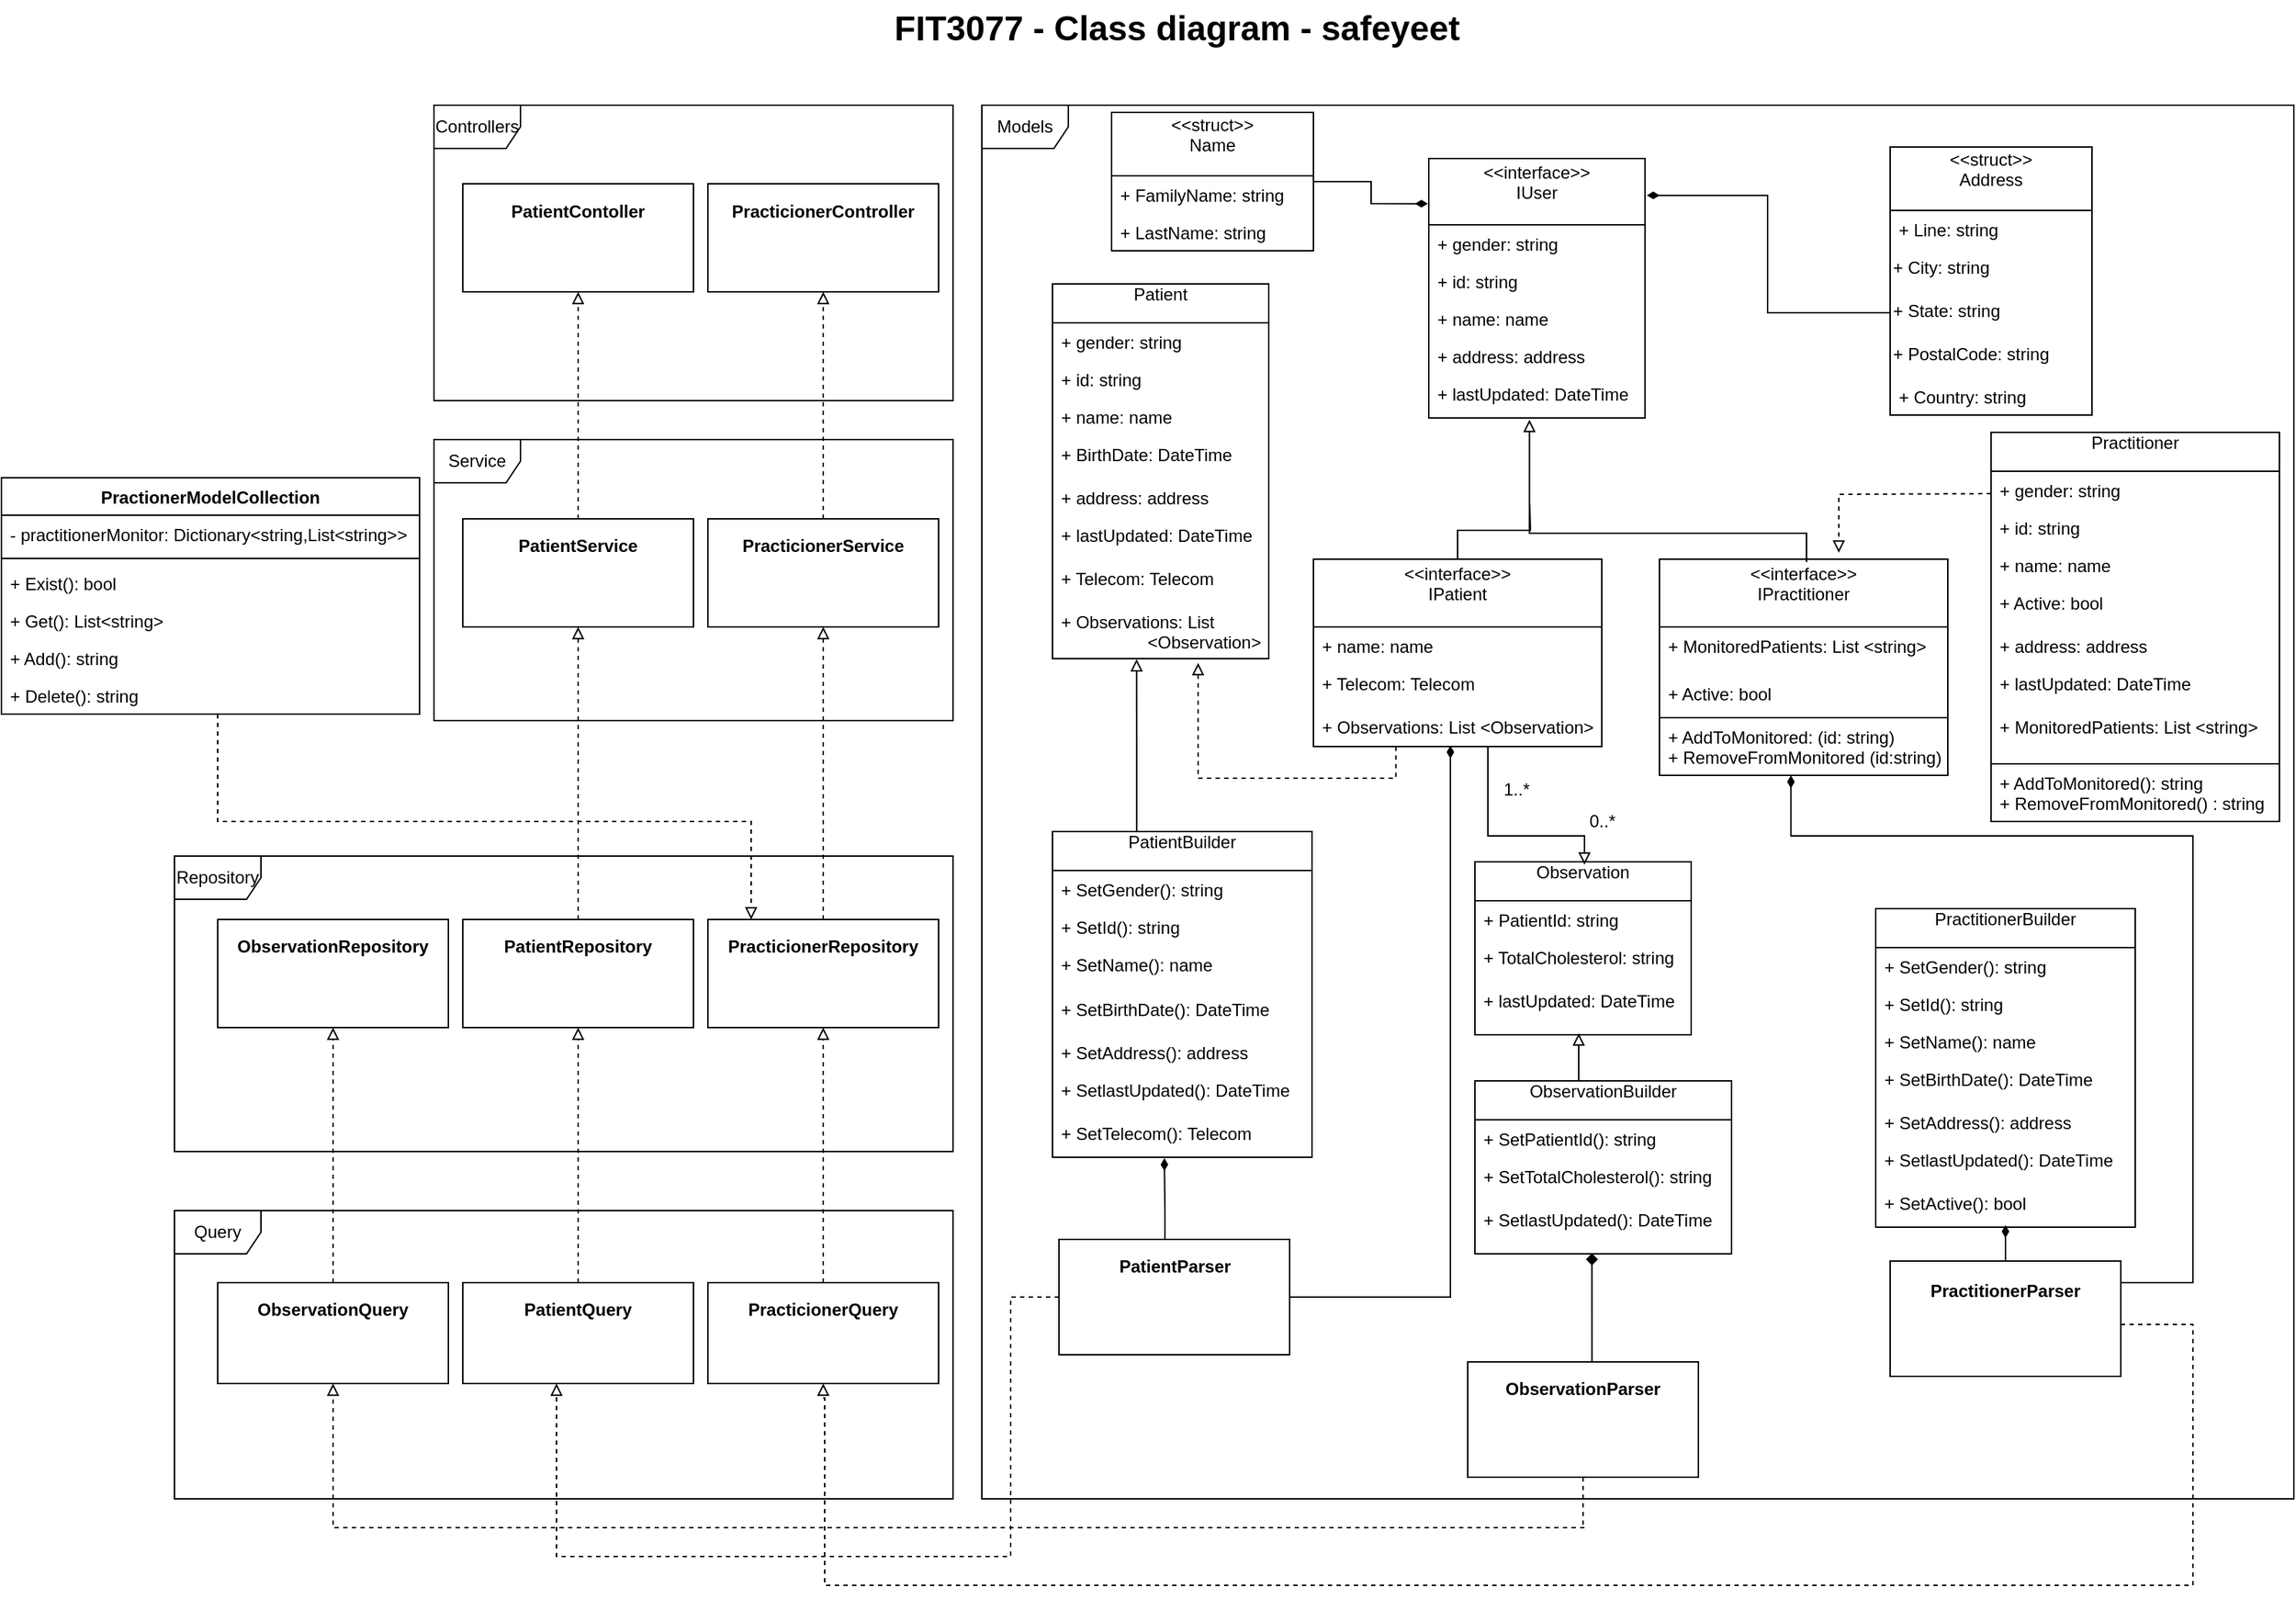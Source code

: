 <mxfile version="10.6.6" type="device"><diagram name="UML" id="929967ad-93f9-6ef4-fab6-5d389245f69c"><mxGraphModel dx="1010" dy="501" grid="1" gridSize="10" guides="1" tooltips="1" connect="1" arrows="1" fold="1" page="1" pageScale="1.5" pageWidth="1169" pageHeight="826" background="none" math="0" shadow="0"><root><mxCell id="0" style=";html=1;"/><mxCell id="1" style=";html=1;" parent="0"/><mxCell id="9ez2-_2kMBpyy6XWt2eW-21" value="Models" style="shape=umlFrame;whiteSpace=wrap;html=1;" parent="1" vertex="1"><mxGeometry x="740" y="113" width="910" height="967" as="geometry"/></mxCell><mxCell id="UGEk46bm0uVjZe8FpdXU-42" value="Query" style="shape=umlFrame;whiteSpace=wrap;html=1;" parent="1" vertex="1"><mxGeometry x="180" y="880" width="540" height="200" as="geometry"/></mxCell><mxCell id="UGEk46bm0uVjZe8FpdXU-54" value="Repository" style="shape=umlFrame;whiteSpace=wrap;html=1;" parent="1" vertex="1"><mxGeometry x="180" y="634" width="540" height="205" as="geometry"/></mxCell><mxCell id="UGEk46bm0uVjZe8FpdXU-49" value="Service" style="shape=umlFrame;whiteSpace=wrap;html=1;" parent="1" vertex="1"><mxGeometry x="360" y="345" width="360" height="195" as="geometry"/></mxCell><mxCell id="virJTqeUBMEOY1AJD8tP-7" value="Controllers" style="shape=umlFrame;whiteSpace=wrap;html=1;" parent="1" vertex="1"><mxGeometry x="360" y="113" width="360" height="205" as="geometry"/></mxCell><mxCell id="virJTqeUBMEOY1AJD8tP-10" style="edgeStyle=orthogonalEdgeStyle;rounded=0;orthogonalLoop=1;jettySize=auto;html=1;entryX=0.493;entryY=1.04;entryDx=0;entryDy=0;endArrow=block;endFill=0;entryPerimeter=0;strokeWidth=1;" parent="1" edge="1"><mxGeometry relative="1" as="geometry"><mxPoint x="1119.833" y="331.278" as="targetPoint"/><Array as="points"><mxPoint x="1312" y="410"/><mxPoint x="1120" y="410"/></Array><mxPoint x="1312" y="430" as="sourcePoint"/></mxGeometry></mxCell><mxCell id="1672d66443f91eb5-23" value="FIT3077 - Class diagram - safeyeet" style="text;strokeColor=none;fillColor=none;html=1;fontSize=24;fontStyle=1;verticalAlign=middle;align=center;" parent="1" vertex="1"><mxGeometry x="120" y="40" width="1510" height="40" as="geometry"/></mxCell><mxCell id="virJTqeUBMEOY1AJD8tP-5" value="&lt;p&gt;PatientContoller&lt;/p&gt;" style="shape=rect;html=1;overflow=fill;whiteSpace=wrap;align=center;fontStyle=1" parent="1" vertex="1"><mxGeometry x="380" y="167.5" width="160" height="75" as="geometry"/></mxCell><mxCell id="virJTqeUBMEOY1AJD8tP-6" value="&lt;p&gt;PracticionerController&lt;/p&gt;" style="shape=rect;html=1;overflow=fill;whiteSpace=wrap;align=center;fontStyle=1" parent="1" vertex="1"><mxGeometry x="550" y="167.5" width="160" height="75" as="geometry"/></mxCell><mxCell id="virJTqeUBMEOY1AJD8tP-17" style="edgeStyle=orthogonalEdgeStyle;rounded=0;orthogonalLoop=1;jettySize=auto;html=1;endArrow=block;endFill=0;dashed=1;entryX=0.622;entryY=-0.03;entryDx=0;entryDy=0;entryPerimeter=0;" parent="1" target="UGEk46bm0uVjZe8FpdXU-118" edge="1"><mxGeometry relative="1" as="geometry"><mxPoint x="1440" y="382.529" as="sourcePoint"/><mxPoint x="1318" y="400" as="targetPoint"/></mxGeometry></mxCell><mxCell id="virJTqeUBMEOY1AJD8tP-16" style="edgeStyle=orthogonalEdgeStyle;rounded=0;orthogonalLoop=1;jettySize=auto;html=1;endArrow=none;endFill=0;dashed=1;startArrow=block;startFill=0;entryX=0.286;entryY=1.02;entryDx=0;entryDy=0;entryPerimeter=0;" parent="1" target="UGEk46bm0uVjZe8FpdXU-95" edge="1"><mxGeometry relative="1" as="geometry"><mxPoint x="890" y="500" as="sourcePoint"/><mxPoint x="1027" y="570" as="targetPoint"/><Array as="points"><mxPoint x="890" y="500"/><mxPoint x="890" y="580"/><mxPoint x="1027" y="580"/></Array></mxGeometry></mxCell><mxCell id="virJTqeUBMEOY1AJD8tP-18" value="&lt;&lt;interface&gt;&gt;&#10;IUser&#10;" style="swimlane;fontStyle=0;childLayout=stackLayout;horizontal=1;startSize=46;fillColor=none;horizontalStack=0;resizeParent=1;resizeParentMax=0;resizeLast=0;collapsible=1;marginBottom=0;" parent="1" vertex="1"><mxGeometry x="1050" y="150" width="150" height="180" as="geometry"><mxRectangle x="460" y="440" width="140" height="26" as="alternateBounds"/></mxGeometry></mxCell><mxCell id="virJTqeUBMEOY1AJD8tP-19" value="+ gender: string&#10;" style="text;strokeColor=none;fillColor=none;align=left;verticalAlign=top;spacingLeft=4;spacingRight=4;overflow=hidden;rotatable=0;points=[[0,0.5],[1,0.5]];portConstraint=eastwest;" parent="virJTqeUBMEOY1AJD8tP-18" vertex="1"><mxGeometry y="46" width="150" height="26" as="geometry"/></mxCell><mxCell id="virJTqeUBMEOY1AJD8tP-20" value="+ id: string" style="text;strokeColor=none;fillColor=none;align=left;verticalAlign=top;spacingLeft=4;spacingRight=4;overflow=hidden;rotatable=0;points=[[0,0.5],[1,0.5]];portConstraint=eastwest;container=0;noLabel=0;" parent="virJTqeUBMEOY1AJD8tP-18" vertex="1"><mxGeometry y="72" width="150" height="26" as="geometry"/></mxCell><mxCell id="virJTqeUBMEOY1AJD8tP-33" value="+ name: name&#10;&#10;" style="text;strokeColor=none;fillColor=none;align=left;verticalAlign=top;spacingLeft=4;spacingRight=4;overflow=hidden;rotatable=0;points=[[0,0.5],[1,0.5]];portConstraint=eastwest;" parent="virJTqeUBMEOY1AJD8tP-18" vertex="1"><mxGeometry y="98" width="150" height="26" as="geometry"/></mxCell><mxCell id="virJTqeUBMEOY1AJD8tP-34" value="+ address: address&#10;" style="text;strokeColor=none;fillColor=none;align=left;verticalAlign=top;spacingLeft=4;spacingRight=4;overflow=hidden;rotatable=0;points=[[0,0.5],[1,0.5]];portConstraint=eastwest;" parent="virJTqeUBMEOY1AJD8tP-18" vertex="1"><mxGeometry y="124" width="150" height="26" as="geometry"/></mxCell><mxCell id="virJTqeUBMEOY1AJD8tP-21" value="+ lastUpdated: DateTime" style="text;strokeColor=none;fillColor=none;align=left;verticalAlign=top;spacingLeft=4;spacingRight=4;overflow=hidden;rotatable=0;points=[[0,0.5],[1,0.5]];portConstraint=eastwest;" parent="virJTqeUBMEOY1AJD8tP-18" vertex="1"><mxGeometry y="150" width="150" height="30" as="geometry"/></mxCell><mxCell id="UGEk46bm0uVjZe8FpdXU-1" style="edgeStyle=orthogonalEdgeStyle;rounded=0;orthogonalLoop=1;jettySize=auto;html=1;entryX=-0.004;entryY=0.174;entryDx=0;entryDy=0;entryPerimeter=0;endArrow=diamondThin;endFill=1;" parent="1" source="virJTqeUBMEOY1AJD8tP-35" target="virJTqeUBMEOY1AJD8tP-18" edge="1"><mxGeometry relative="1" as="geometry"/></mxCell><mxCell id="virJTqeUBMEOY1AJD8tP-35" value="&lt;&lt;struct&gt;&gt;&#10;Name&#10;" style="swimlane;fontStyle=0;childLayout=stackLayout;horizontal=1;startSize=44;fillColor=none;horizontalStack=0;resizeParent=1;resizeParentMax=0;resizeLast=0;collapsible=1;marginBottom=0;" parent="1" vertex="1"><mxGeometry x="830" y="118" width="140" height="96" as="geometry"/></mxCell><mxCell id="virJTqeUBMEOY1AJD8tP-37" value="+ FamilyName: string" style="text;strokeColor=none;fillColor=none;align=left;verticalAlign=top;spacingLeft=4;spacingRight=4;overflow=hidden;rotatable=0;points=[[0,0.5],[1,0.5]];portConstraint=eastwest;" parent="virJTqeUBMEOY1AJD8tP-35" vertex="1"><mxGeometry y="44" width="140" height="26" as="geometry"/></mxCell><mxCell id="virJTqeUBMEOY1AJD8tP-38" value="+ LastName: string" style="text;strokeColor=none;fillColor=none;align=left;verticalAlign=top;spacingLeft=4;spacingRight=4;overflow=hidden;rotatable=0;points=[[0,0.5],[1,0.5]];portConstraint=eastwest;" parent="virJTqeUBMEOY1AJD8tP-35" vertex="1"><mxGeometry y="70" width="140" height="26" as="geometry"/></mxCell><mxCell id="virJTqeUBMEOY1AJD8tP-43" value="&lt;&lt;struct&gt;&gt;&#10;Address&#10;" style="swimlane;fontStyle=0;childLayout=stackLayout;horizontal=1;startSize=44;fillColor=none;horizontalStack=0;resizeParent=1;resizeParentMax=0;resizeLast=0;collapsible=1;marginBottom=0;" parent="1" vertex="1"><mxGeometry x="1370" y="142" width="140" height="186" as="geometry"><mxRectangle x="1320" y="147" width="140" height="44" as="alternateBounds"/></mxGeometry></mxCell><mxCell id="virJTqeUBMEOY1AJD8tP-44" value="+ Line: string" style="text;strokeColor=none;fillColor=none;align=left;verticalAlign=top;spacingLeft=4;spacingRight=4;overflow=hidden;rotatable=0;points=[[0,0.5],[1,0.5]];portConstraint=eastwest;" parent="virJTqeUBMEOY1AJD8tP-43" vertex="1"><mxGeometry y="44" width="140" height="26" as="geometry"/></mxCell><mxCell id="virJTqeUBMEOY1AJD8tP-47" value="+ City: string" style="text;html=1;" parent="virJTqeUBMEOY1AJD8tP-43" vertex="1"><mxGeometry y="70" width="140" height="30" as="geometry"/></mxCell><mxCell id="virJTqeUBMEOY1AJD8tP-48" value="+ State: string" style="text;html=1;" parent="virJTqeUBMEOY1AJD8tP-43" vertex="1"><mxGeometry y="100" width="140" height="30" as="geometry"/></mxCell><mxCell id="virJTqeUBMEOY1AJD8tP-46" value="+ PostalCode: string" style="text;html=1;" parent="virJTqeUBMEOY1AJD8tP-43" vertex="1"><mxGeometry y="130" width="140" height="30" as="geometry"/></mxCell><mxCell id="virJTqeUBMEOY1AJD8tP-45" value="+ Country: string" style="text;strokeColor=none;fillColor=none;align=left;verticalAlign=top;spacingLeft=4;spacingRight=4;overflow=hidden;rotatable=0;points=[[0,0.5],[1,0.5]];portConstraint=eastwest;" parent="virJTqeUBMEOY1AJD8tP-43" vertex="1"><mxGeometry y="160" width="140" height="26" as="geometry"/></mxCell><mxCell id="UGEk46bm0uVjZe8FpdXU-2" style="edgeStyle=orthogonalEdgeStyle;rounded=0;orthogonalLoop=1;jettySize=auto;html=1;entryX=1.008;entryY=0.142;entryDx=0;entryDy=0;entryPerimeter=0;endArrow=diamondThin;endFill=1;" parent="1" source="virJTqeUBMEOY1AJD8tP-48" target="virJTqeUBMEOY1AJD8tP-18" edge="1"><mxGeometry relative="1" as="geometry"/></mxCell><mxCell id="UGEk46bm0uVjZe8FpdXU-10" style="edgeStyle=orthogonalEdgeStyle;rounded=0;orthogonalLoop=1;jettySize=auto;html=1;endArrow=diamondThin;endFill=1;entryX=0.456;entryY=1;entryDx=0;entryDy=0;entryPerimeter=0;" parent="1" source="UGEk46bm0uVjZe8FpdXU-5" target="UGEk46bm0uVjZe8FpdXU-127" edge="1"><mxGeometry relative="1" as="geometry"><mxPoint x="1370" y="600" as="targetPoint"/><Array as="points"><mxPoint x="1580" y="930"/><mxPoint x="1580" y="620"/><mxPoint x="1301" y="620"/></Array></mxGeometry></mxCell><mxCell id="UGEk46bm0uVjZe8FpdXU-58" style="edgeStyle=orthogonalEdgeStyle;rounded=0;orthogonalLoop=1;jettySize=auto;html=1;endArrow=block;endFill=0;strokeWidth=1;entryX=0.5;entryY=1;entryDx=0;entryDy=0;dashed=1;" parent="1" source="UGEk46bm0uVjZe8FpdXU-5" target="UGEk46bm0uVjZe8FpdXU-18" edge="1"><mxGeometry relative="1" as="geometry"><mxPoint x="610" y="1160" as="targetPoint"/><Array as="points"><mxPoint x="1580" y="959"/><mxPoint x="1580" y="1140"/><mxPoint x="631" y="1140"/><mxPoint x="631" y="1010"/><mxPoint x="630" y="1010"/></Array></mxGeometry></mxCell><mxCell id="UGEk46bm0uVjZe8FpdXU-114" style="edgeStyle=orthogonalEdgeStyle;rounded=0;orthogonalLoop=1;jettySize=auto;html=1;startArrow=none;startFill=0;endArrow=diamondThin;endFill=1;strokeWidth=1;" parent="1" source="UGEk46bm0uVjZe8FpdXU-5" edge="1"><mxGeometry relative="1" as="geometry"><mxPoint x="1450" y="890" as="targetPoint"/></mxGeometry></mxCell><mxCell id="UGEk46bm0uVjZe8FpdXU-5" value="&lt;br&gt;PractitionerParser&lt;br&gt;" style="shape=rect;html=1;overflow=fill;whiteSpace=wrap;align=center;fontStyle=1" parent="1" vertex="1"><mxGeometry x="1370" y="915" width="160" height="80" as="geometry"/></mxCell><mxCell id="UGEk46bm0uVjZe8FpdXU-9" style="edgeStyle=orthogonalEdgeStyle;rounded=0;orthogonalLoop=1;jettySize=auto;html=1;endArrow=diamondThin;endFill=1;entryX=0.475;entryY=0.977;entryDx=0;entryDy=0;entryPerimeter=0;" parent="1" source="UGEk46bm0uVjZe8FpdXU-6" target="UGEk46bm0uVjZe8FpdXU-95" edge="1"><mxGeometry relative="1" as="geometry"><mxPoint x="1065" y="570" as="targetPoint"/><Array as="points"><mxPoint x="1065" y="940"/></Array></mxGeometry></mxCell><mxCell id="UGEk46bm0uVjZe8FpdXU-56" style="edgeStyle=orthogonalEdgeStyle;rounded=0;orthogonalLoop=1;jettySize=auto;html=1;endArrow=block;endFill=0;strokeWidth=1;dashed=1;" parent="1" source="UGEk46bm0uVjZe8FpdXU-6" target="UGEk46bm0uVjZe8FpdXU-17" edge="1"><mxGeometry relative="1" as="geometry"><mxPoint x="440" y="1060" as="targetPoint"/><Array as="points"><mxPoint x="760" y="940"/><mxPoint x="760" y="1120"/><mxPoint x="445" y="1120"/></Array></mxGeometry></mxCell><mxCell id="UGEk46bm0uVjZe8FpdXU-113" style="edgeStyle=orthogonalEdgeStyle;rounded=0;orthogonalLoop=1;jettySize=auto;html=1;startArrow=none;startFill=0;endArrow=diamondThin;endFill=1;strokeWidth=1;entryX=0.431;entryY=1.019;entryDx=0;entryDy=0;entryPerimeter=0;" parent="1" source="UGEk46bm0uVjZe8FpdXU-6" target="w_EQfPxmCfXjHeGhZ4gm-8" edge="1"><mxGeometry relative="1" as="geometry"><mxPoint x="1000" y="850" as="targetPoint"/><Array as="points"><mxPoint x="867" y="880"/><mxPoint x="867" y="880"/></Array></mxGeometry></mxCell><mxCell id="UGEk46bm0uVjZe8FpdXU-6" value="&lt;p&gt;&lt;span&gt;PatientParser&lt;/span&gt;&lt;/p&gt;" style="shape=rect;html=1;overflow=fill;whiteSpace=wrap;align=center;fontStyle=1" parent="1" vertex="1"><mxGeometry x="793.5" y="900" width="160" height="80" as="geometry"/></mxCell><mxCell id="UGEk46bm0uVjZe8FpdXU-12" value="&lt;p&gt;ObservationRepository&lt;/p&gt;" style="shape=rect;html=1;overflow=fill;whiteSpace=wrap;align=center;fontStyle=1" parent="1" vertex="1"><mxGeometry x="210" y="678" width="160" height="75" as="geometry"/></mxCell><mxCell id="UGEk46bm0uVjZe8FpdXU-52" style="edgeStyle=orthogonalEdgeStyle;rounded=0;orthogonalLoop=1;jettySize=auto;html=1;entryX=0.5;entryY=1;entryDx=0;entryDy=0;endArrow=block;endFill=0;dashed=1;" parent="1" source="UGEk46bm0uVjZe8FpdXU-13" target="UGEk46bm0uVjZe8FpdXU-40" edge="1"><mxGeometry relative="1" as="geometry"/></mxCell><mxCell id="UGEk46bm0uVjZe8FpdXU-13" value="&lt;p&gt;PatientRepository&lt;/p&gt;" style="shape=rect;html=1;overflow=fill;whiteSpace=wrap;align=center;fontStyle=1" parent="1" vertex="1"><mxGeometry x="380" y="678" width="160" height="75" as="geometry"/></mxCell><mxCell id="UGEk46bm0uVjZe8FpdXU-53" style="edgeStyle=orthogonalEdgeStyle;rounded=0;orthogonalLoop=1;jettySize=auto;html=1;entryX=0.5;entryY=1;entryDx=0;entryDy=0;endArrow=block;endFill=0;dashed=1;" parent="1" source="UGEk46bm0uVjZe8FpdXU-14" target="UGEk46bm0uVjZe8FpdXU-41" edge="1"><mxGeometry relative="1" as="geometry"/></mxCell><mxCell id="UGEk46bm0uVjZe8FpdXU-14" value="&lt;p&gt;PracticionerRepository&lt;/p&gt;" style="shape=rect;html=1;overflow=fill;whiteSpace=wrap;align=center;fontStyle=1" parent="1" vertex="1"><mxGeometry x="550" y="678" width="160" height="75" as="geometry"/></mxCell><mxCell id="UGEk46bm0uVjZe8FpdXU-45" style="edgeStyle=orthogonalEdgeStyle;rounded=0;orthogonalLoop=1;jettySize=auto;html=1;entryX=0.5;entryY=1;entryDx=0;entryDy=0;endArrow=block;endFill=0;dashed=1;" parent="1" source="UGEk46bm0uVjZe8FpdXU-16" target="UGEk46bm0uVjZe8FpdXU-12" edge="1"><mxGeometry relative="1" as="geometry"/></mxCell><mxCell id="UGEk46bm0uVjZe8FpdXU-16" value="&lt;p&gt;ObservationQuery&lt;/p&gt;" style="shape=rect;html=1;overflow=fill;whiteSpace=wrap;align=center;fontStyle=1" parent="1" vertex="1"><mxGeometry x="210" y="930" width="160" height="70" as="geometry"/></mxCell><mxCell id="UGEk46bm0uVjZe8FpdXU-44" style="edgeStyle=orthogonalEdgeStyle;rounded=0;orthogonalLoop=1;jettySize=auto;html=1;entryX=0.5;entryY=1;entryDx=0;entryDy=0;endArrow=block;endFill=0;dashed=1;" parent="1" source="UGEk46bm0uVjZe8FpdXU-17" target="UGEk46bm0uVjZe8FpdXU-13" edge="1"><mxGeometry relative="1" as="geometry"/></mxCell><mxCell id="UGEk46bm0uVjZe8FpdXU-17" value="&lt;p&gt;PatientQuery&lt;/p&gt;" style="shape=rect;html=1;overflow=fill;whiteSpace=wrap;align=center;fontStyle=1" parent="1" vertex="1"><mxGeometry x="380" y="930" width="160" height="70" as="geometry"/></mxCell><mxCell id="UGEk46bm0uVjZe8FpdXU-43" style="edgeStyle=orthogonalEdgeStyle;rounded=0;orthogonalLoop=1;jettySize=auto;html=1;entryX=0.5;entryY=1;entryDx=0;entryDy=0;endArrow=block;endFill=0;dashed=1;" parent="1" source="UGEk46bm0uVjZe8FpdXU-18" target="UGEk46bm0uVjZe8FpdXU-14" edge="1"><mxGeometry relative="1" as="geometry"/></mxCell><mxCell id="UGEk46bm0uVjZe8FpdXU-18" value="&lt;p&gt;PracticionerQuery&lt;/p&gt;" style="shape=rect;html=1;overflow=fill;whiteSpace=wrap;align=center;fontStyle=1" parent="1" vertex="1"><mxGeometry x="550" y="930" width="160" height="70" as="geometry"/></mxCell><mxCell id="UGEk46bm0uVjZe8FpdXU-108" style="edgeStyle=orthogonalEdgeStyle;rounded=0;orthogonalLoop=1;jettySize=auto;html=1;endArrow=none;endFill=0;strokeWidth=1;startArrow=block;startFill=0;" parent="1" target="UGEk46bm0uVjZe8FpdXU-87" edge="1"><mxGeometry relative="1" as="geometry"><mxPoint x="1158" y="640" as="sourcePoint"/><Array as="points"><mxPoint x="1158" y="620"/><mxPoint x="1091" y="620"/></Array></mxGeometry></mxCell><mxCell id="UGEk46bm0uVjZe8FpdXU-116" value="0..*" style="text;html=1;resizable=0;points=[];align=center;verticalAlign=middle;labelBackgroundColor=#ffffff;" parent="UGEk46bm0uVjZe8FpdXU-108" vertex="1" connectable="0"><mxGeometry x="-0.458" y="21" relative="1" as="geometry"><mxPoint x="32" y="-31" as="offset"/></mxGeometry></mxCell><mxCell id="UGEk46bm0uVjZe8FpdXU-109" style="edgeStyle=orthogonalEdgeStyle;rounded=0;orthogonalLoop=1;jettySize=auto;html=1;endArrow=block;endFill=0;strokeWidth=1;entryX=0.48;entryY=0.973;entryDx=0;entryDy=0;entryPerimeter=0;" parent="1" target="UGEk46bm0uVjZe8FpdXU-137" edge="1"><mxGeometry relative="1" as="geometry"><mxPoint x="1154" y="790" as="sourcePoint"/><mxPoint x="1156" y="800" as="targetPoint"/><Array as="points"><mxPoint x="1154" y="780"/></Array></mxGeometry></mxCell><mxCell id="UGEk46bm0uVjZe8FpdXU-111" style="edgeStyle=orthogonalEdgeStyle;rounded=0;orthogonalLoop=1;jettySize=auto;html=1;endArrow=diamond;endFill=1;strokeWidth=1;entryX=0.434;entryY=0.989;entryDx=0;entryDy=0;entryPerimeter=0;" parent="1" edge="1"><mxGeometry relative="1" as="geometry"><mxPoint x="1160.944" y="985.0" as="sourcePoint"/><mxPoint x="1163.167" y="909.611" as="targetPoint"/><Array as="points"><mxPoint x="1163" y="985"/></Array></mxGeometry></mxCell><mxCell id="UGEk46bm0uVjZe8FpdXU-21" value="&lt;p&gt;&lt;span&gt;ObservationParser&lt;/span&gt;&lt;/p&gt;" style="shape=rect;html=1;overflow=fill;whiteSpace=wrap;align=center;fontStyle=1;" parent="1" vertex="1"><mxGeometry x="1077" y="985" width="160" height="80" as="geometry"/></mxCell><mxCell id="UGEk46bm0uVjZe8FpdXU-47" style="edgeStyle=orthogonalEdgeStyle;rounded=0;orthogonalLoop=1;jettySize=auto;html=1;entryX=0.5;entryY=1;entryDx=0;entryDy=0;endArrow=block;endFill=0;dashed=1;" parent="1" source="UGEk46bm0uVjZe8FpdXU-40" target="virJTqeUBMEOY1AJD8tP-5" edge="1"><mxGeometry relative="1" as="geometry"/></mxCell><mxCell id="UGEk46bm0uVjZe8FpdXU-40" value="&lt;p&gt;PatientService&lt;/p&gt;" style="shape=rect;html=1;overflow=fill;whiteSpace=wrap;align=center;fontStyle=1" parent="1" vertex="1"><mxGeometry x="380" y="400" width="160" height="75" as="geometry"/></mxCell><mxCell id="UGEk46bm0uVjZe8FpdXU-48" style="edgeStyle=orthogonalEdgeStyle;rounded=0;orthogonalLoop=1;jettySize=auto;html=1;entryX=0.5;entryY=1;entryDx=0;entryDy=0;endArrow=block;endFill=0;dashed=1;" parent="1" source="UGEk46bm0uVjZe8FpdXU-41" target="virJTqeUBMEOY1AJD8tP-6" edge="1"><mxGeometry relative="1" as="geometry"/></mxCell><mxCell id="UGEk46bm0uVjZe8FpdXU-41" value="&lt;p&gt;PracticionerService&lt;/p&gt;" style="shape=rect;html=1;overflow=fill;whiteSpace=wrap;align=center;fontStyle=1" parent="1" vertex="1"><mxGeometry x="550" y="400" width="160" height="75" as="geometry"/></mxCell><mxCell id="UGEk46bm0uVjZe8FpdXU-59" style="edgeStyle=orthogonalEdgeStyle;rounded=0;orthogonalLoop=1;jettySize=auto;html=1;endArrow=block;endFill=0;strokeWidth=1;exitX=0.5;exitY=1;exitDx=0;exitDy=0;entryX=0.5;entryY=1;entryDx=0;entryDy=0;dashed=1;" parent="1" source="UGEk46bm0uVjZe8FpdXU-21" target="UGEk46bm0uVjZe8FpdXU-16" edge="1"><mxGeometry relative="1" as="geometry"><mxPoint x="275.833" y="995.786" as="targetPoint"/><mxPoint x="1202.353" y="1010" as="sourcePoint"/><Array as="points"><mxPoint x="1158" y="1100"/><mxPoint x="291" y="1100"/></Array></mxGeometry></mxCell><mxCell id="UGEk46bm0uVjZe8FpdXU-69" value="Patient&#10;" style="swimlane;fontStyle=0;childLayout=stackLayout;horizontal=1;startSize=27;fillColor=none;horizontalStack=0;resizeParent=1;resizeParentMax=0;resizeLast=0;collapsible=1;marginBottom=0;" parent="1" vertex="1"><mxGeometry x="789" y="237" width="150" height="260" as="geometry"><mxRectangle x="789" y="237" width="140" height="26" as="alternateBounds"/></mxGeometry></mxCell><mxCell id="UGEk46bm0uVjZe8FpdXU-70" value="+ gender: string&#10;" style="text;strokeColor=none;fillColor=none;align=left;verticalAlign=top;spacingLeft=4;spacingRight=4;overflow=hidden;rotatable=0;points=[[0,0.5],[1,0.5]];portConstraint=eastwest;" parent="UGEk46bm0uVjZe8FpdXU-69" vertex="1"><mxGeometry y="27" width="150" height="26" as="geometry"/></mxCell><mxCell id="UGEk46bm0uVjZe8FpdXU-71" value="+ id: string" style="text;strokeColor=none;fillColor=none;align=left;verticalAlign=top;spacingLeft=4;spacingRight=4;overflow=hidden;rotatable=0;points=[[0,0.5],[1,0.5]];portConstraint=eastwest;container=0;noLabel=0;" parent="UGEk46bm0uVjZe8FpdXU-69" vertex="1"><mxGeometry y="53" width="150" height="26" as="geometry"/></mxCell><mxCell id="UGEk46bm0uVjZe8FpdXU-72" value="+ name: name&#10;&#10;" style="text;strokeColor=none;fillColor=none;align=left;verticalAlign=top;spacingLeft=4;spacingRight=4;overflow=hidden;rotatable=0;points=[[0,0.5],[1,0.5]];portConstraint=eastwest;" parent="UGEk46bm0uVjZe8FpdXU-69" vertex="1"><mxGeometry y="79" width="150" height="26" as="geometry"/></mxCell><mxCell id="UGEk46bm0uVjZe8FpdXU-76" value="+ BirthDate: DateTime" style="text;strokeColor=none;fillColor=none;align=left;verticalAlign=top;spacingLeft=4;spacingRight=4;overflow=hidden;rotatable=0;points=[[0,0.5],[1,0.5]];portConstraint=eastwest;" parent="UGEk46bm0uVjZe8FpdXU-69" vertex="1"><mxGeometry y="105" width="150" height="30" as="geometry"/></mxCell><mxCell id="UGEk46bm0uVjZe8FpdXU-73" value="+ address: address&#10;" style="text;strokeColor=none;fillColor=none;align=left;verticalAlign=top;spacingLeft=4;spacingRight=4;overflow=hidden;rotatable=0;points=[[0,0.5],[1,0.5]];portConstraint=eastwest;" parent="UGEk46bm0uVjZe8FpdXU-69" vertex="1"><mxGeometry y="135" width="150" height="26" as="geometry"/></mxCell><mxCell id="UGEk46bm0uVjZe8FpdXU-75" value="+ lastUpdated: DateTime" style="text;strokeColor=none;fillColor=none;align=left;verticalAlign=top;spacingLeft=4;spacingRight=4;overflow=hidden;rotatable=0;points=[[0,0.5],[1,0.5]];portConstraint=eastwest;" parent="UGEk46bm0uVjZe8FpdXU-69" vertex="1"><mxGeometry y="161" width="150" height="30" as="geometry"/></mxCell><mxCell id="UGEk46bm0uVjZe8FpdXU-77" value="+ Telecom: Telecom" style="text;strokeColor=none;fillColor=none;align=left;verticalAlign=top;spacingLeft=4;spacingRight=4;overflow=hidden;rotatable=0;points=[[0,0.5],[1,0.5]];portConstraint=eastwest;" parent="UGEk46bm0uVjZe8FpdXU-69" vertex="1"><mxGeometry y="191" width="150" height="30" as="geometry"/></mxCell><mxCell id="UGEk46bm0uVjZe8FpdXU-74" value="+ Observations: List &#10;                  &lt;Observation&gt;" style="text;strokeColor=none;fillColor=none;align=left;verticalAlign=top;spacingLeft=4;spacingRight=4;overflow=hidden;rotatable=0;points=[[0,0.5],[1,0.5]];portConstraint=eastwest;" parent="UGEk46bm0uVjZe8FpdXU-69" vertex="1"><mxGeometry y="221" width="150" height="39" as="geometry"/></mxCell><mxCell id="UGEk46bm0uVjZe8FpdXU-78" value="Practitioner&#10;" style="swimlane;fontStyle=0;childLayout=stackLayout;horizontal=1;startSize=27;fillColor=none;horizontalStack=0;resizeParent=1;resizeParentMax=0;resizeLast=0;collapsible=1;marginBottom=0;" parent="1" vertex="1"><mxGeometry x="1440" y="340" width="200" height="270" as="geometry"><mxRectangle x="1440" y="340" width="140" height="26" as="alternateBounds"/></mxGeometry></mxCell><mxCell id="UGEk46bm0uVjZe8FpdXU-79" value="+ gender: string&#10;" style="text;strokeColor=none;fillColor=none;align=left;verticalAlign=top;spacingLeft=4;spacingRight=4;overflow=hidden;rotatable=0;points=[[0,0.5],[1,0.5]];portConstraint=eastwest;" parent="UGEk46bm0uVjZe8FpdXU-78" vertex="1"><mxGeometry y="27" width="200" height="26" as="geometry"/></mxCell><mxCell id="UGEk46bm0uVjZe8FpdXU-80" value="+ id: string" style="text;strokeColor=none;fillColor=none;align=left;verticalAlign=top;spacingLeft=4;spacingRight=4;overflow=hidden;rotatable=0;points=[[0,0.5],[1,0.5]];portConstraint=eastwest;container=0;noLabel=0;" parent="UGEk46bm0uVjZe8FpdXU-78" vertex="1"><mxGeometry y="53" width="200" height="26" as="geometry"/></mxCell><mxCell id="UGEk46bm0uVjZe8FpdXU-81" value="+ name: name&#10;&#10;" style="text;strokeColor=none;fillColor=none;align=left;verticalAlign=top;spacingLeft=4;spacingRight=4;overflow=hidden;rotatable=0;points=[[0,0.5],[1,0.5]];portConstraint=eastwest;" parent="UGEk46bm0uVjZe8FpdXU-78" vertex="1"><mxGeometry y="79" width="200" height="26" as="geometry"/></mxCell><mxCell id="UGEk46bm0uVjZe8FpdXU-82" value="+ Active: bool" style="text;strokeColor=none;fillColor=none;align=left;verticalAlign=top;spacingLeft=4;spacingRight=4;overflow=hidden;rotatable=0;points=[[0,0.5],[1,0.5]];portConstraint=eastwest;" parent="UGEk46bm0uVjZe8FpdXU-78" vertex="1"><mxGeometry y="105" width="200" height="30" as="geometry"/></mxCell><mxCell id="UGEk46bm0uVjZe8FpdXU-83" value="+ address: address&#10;" style="text;strokeColor=none;fillColor=none;align=left;verticalAlign=top;spacingLeft=4;spacingRight=4;overflow=hidden;rotatable=0;points=[[0,0.5],[1,0.5]];portConstraint=eastwest;" parent="UGEk46bm0uVjZe8FpdXU-78" vertex="1"><mxGeometry y="135" width="200" height="26" as="geometry"/></mxCell><mxCell id="UGEk46bm0uVjZe8FpdXU-84" value="+ lastUpdated: DateTime" style="text;strokeColor=none;fillColor=none;align=left;verticalAlign=top;spacingLeft=4;spacingRight=4;overflow=hidden;rotatable=0;points=[[0,0.5],[1,0.5]];portConstraint=eastwest;" parent="UGEk46bm0uVjZe8FpdXU-78" vertex="1"><mxGeometry y="161" width="200" height="30" as="geometry"/></mxCell><mxCell id="UGEk46bm0uVjZe8FpdXU-86" value="+ MonitoredPatients: List &lt;string&gt;" style="text;strokeColor=none;fillColor=none;align=left;verticalAlign=top;spacingLeft=4;spacingRight=4;overflow=hidden;rotatable=0;points=[[0,0.5],[1,0.5]];portConstraint=eastwest;" parent="UGEk46bm0uVjZe8FpdXU-78" vertex="1"><mxGeometry y="191" width="200" height="39" as="geometry"/></mxCell><mxCell id="UGEk46bm0uVjZe8FpdXU-104" value="+ AddToMonitored(): string&#10;+ RemoveFromMonitored() : string&#10;" style="text;strokeColor=#000000;fillColor=none;align=left;verticalAlign=top;spacingLeft=4;spacingRight=4;overflow=hidden;rotatable=0;points=[[0,0.5],[1,0.5]];portConstraint=eastwest;" parent="UGEk46bm0uVjZe8FpdXU-78" vertex="1"><mxGeometry y="230" width="200" height="40" as="geometry"/></mxCell><mxCell id="UGEk46bm0uVjZe8FpdXU-98" style="edgeStyle=orthogonalEdgeStyle;rounded=0;orthogonalLoop=1;jettySize=auto;html=1;endArrow=none;endFill=0;strokeWidth=1;" parent="1" source="UGEk46bm0uVjZe8FpdXU-87" edge="1"><mxGeometry relative="1" as="geometry"><mxPoint x="1120" y="390" as="targetPoint"/></mxGeometry></mxCell><mxCell id="UGEk46bm0uVjZe8FpdXU-87" value="&lt;&lt;interface&gt;&gt;&#10;IPatient&#10;" style="swimlane;fontStyle=0;childLayout=stackLayout;horizontal=1;startSize=47;fillColor=none;horizontalStack=0;resizeParent=1;resizeParentMax=0;resizeLast=0;collapsible=1;marginBottom=0;" parent="1" vertex="1"><mxGeometry x="970" y="428" width="200" height="130" as="geometry"><mxRectangle x="460" y="440" width="140" height="26" as="alternateBounds"/></mxGeometry></mxCell><mxCell id="UGEk46bm0uVjZe8FpdXU-90" value="+ name: name&#10;&#10;" style="text;strokeColor=none;fillColor=none;align=left;verticalAlign=top;spacingLeft=4;spacingRight=4;overflow=hidden;rotatable=0;points=[[0,0.5],[1,0.5]];portConstraint=eastwest;" parent="UGEk46bm0uVjZe8FpdXU-87" vertex="1"><mxGeometry y="47" width="200" height="26" as="geometry"/></mxCell><mxCell id="UGEk46bm0uVjZe8FpdXU-94" value="+ Telecom: Telecom" style="text;strokeColor=none;fillColor=none;align=left;verticalAlign=top;spacingLeft=4;spacingRight=4;overflow=hidden;rotatable=0;points=[[0,0.5],[1,0.5]];portConstraint=eastwest;" parent="UGEk46bm0uVjZe8FpdXU-87" vertex="1"><mxGeometry y="73" width="200" height="30" as="geometry"/></mxCell><mxCell id="UGEk46bm0uVjZe8FpdXU-95" value="+ Observations: List &lt;Observation&gt;" style="text;strokeColor=none;fillColor=none;align=left;verticalAlign=top;spacingLeft=4;spacingRight=4;overflow=hidden;rotatable=0;points=[[0,0.5],[1,0.5]];portConstraint=eastwest;" parent="UGEk46bm0uVjZe8FpdXU-87" vertex="1"><mxGeometry y="103" width="200" height="27" as="geometry"/></mxCell><mxCell id="UGEk46bm0uVjZe8FpdXU-117" value="1..*" style="text;html=1;resizable=0;points=[];autosize=1;align=left;verticalAlign=top;spacingTop=-4;" parent="1" vertex="1"><mxGeometry x="1100" y="577.5" width="30" height="20" as="geometry"/></mxCell><mxCell id="UGEk46bm0uVjZe8FpdXU-118" value="&lt;&lt;interface&gt;&gt;&#10;IPractitioner&#10;" style="swimlane;fontStyle=0;childLayout=stackLayout;horizontal=1;startSize=47;fillColor=none;horizontalStack=0;resizeParent=1;resizeParentMax=0;resizeLast=0;collapsible=1;marginBottom=0;" parent="1" vertex="1"><mxGeometry x="1210" y="428" width="200" height="150" as="geometry"><mxRectangle x="460" y="440" width="140" height="26" as="alternateBounds"/></mxGeometry></mxCell><mxCell id="UGEk46bm0uVjZe8FpdXU-123" value="+ MonitoredPatients: List &lt;string&gt;" style="text;strokeColor=none;fillColor=none;align=left;verticalAlign=top;spacingLeft=4;spacingRight=4;overflow=hidden;rotatable=0;points=[[0,0.5],[1,0.5]];portConstraint=eastwest;" parent="UGEk46bm0uVjZe8FpdXU-118" vertex="1"><mxGeometry y="47" width="200" height="33" as="geometry"/></mxCell><mxCell id="UGEk46bm0uVjZe8FpdXU-122" value="+ Active: bool" style="text;strokeColor=none;fillColor=none;align=left;verticalAlign=top;spacingLeft=4;spacingRight=4;overflow=hidden;rotatable=0;points=[[0,0.5],[1,0.5]];portConstraint=eastwest;" parent="UGEk46bm0uVjZe8FpdXU-118" vertex="1"><mxGeometry y="80" width="200" height="30" as="geometry"/></mxCell><mxCell id="UGEk46bm0uVjZe8FpdXU-127" value="+ AddToMonitored: (id: string)&#10;+ RemoveFromMonitored (id:string)&#10;" style="text;strokeColor=#000000;fillColor=none;align=left;verticalAlign=top;spacingLeft=4;spacingRight=4;overflow=hidden;rotatable=0;points=[[0,0.5],[1,0.5]];portConstraint=eastwest;" parent="UGEk46bm0uVjZe8FpdXU-118" vertex="1"><mxGeometry y="110" width="200" height="40" as="geometry"/></mxCell><mxCell id="UGEk46bm0uVjZe8FpdXU-128" value="Observation&#10;" style="swimlane;fontStyle=0;childLayout=stackLayout;horizontal=1;startSize=27;fillColor=none;horizontalStack=0;resizeParent=1;resizeParentMax=0;resizeLast=0;collapsible=1;marginBottom=0;" parent="1" vertex="1"><mxGeometry x="1082" y="638" width="150" height="120" as="geometry"><mxRectangle x="789" y="237" width="140" height="26" as="alternateBounds"/></mxGeometry></mxCell><mxCell id="UGEk46bm0uVjZe8FpdXU-129" value="+ PatientId: string&#10;" style="text;strokeColor=none;fillColor=none;align=left;verticalAlign=top;spacingLeft=4;spacingRight=4;overflow=hidden;rotatable=0;points=[[0,0.5],[1,0.5]];portConstraint=eastwest;" parent="UGEk46bm0uVjZe8FpdXU-128" vertex="1"><mxGeometry y="27" width="150" height="26" as="geometry"/></mxCell><mxCell id="UGEk46bm0uVjZe8FpdXU-135" value="+ TotalCholesterol: string" style="text;strokeColor=none;fillColor=none;align=left;verticalAlign=top;spacingLeft=4;spacingRight=4;overflow=hidden;rotatable=0;points=[[0,0.5],[1,0.5]];portConstraint=eastwest;" parent="UGEk46bm0uVjZe8FpdXU-128" vertex="1"><mxGeometry y="53" width="150" height="30" as="geometry"/></mxCell><mxCell id="UGEk46bm0uVjZe8FpdXU-137" value="+ lastUpdated: DateTime" style="text;strokeColor=none;fillColor=none;align=left;verticalAlign=top;spacingLeft=4;spacingRight=4;overflow=hidden;rotatable=0;points=[[0,0.5],[1,0.5]];portConstraint=eastwest;" parent="UGEk46bm0uVjZe8FpdXU-128" vertex="1"><mxGeometry y="83" width="150" height="37" as="geometry"/></mxCell><mxCell id="gFu3v6z8ZRZ6oDOjUEMB-1" style="edgeStyle=orthogonalEdgeStyle;rounded=0;orthogonalLoop=1;jettySize=auto;html=1;entryX=0.389;entryY=1.009;entryDx=0;entryDy=0;entryPerimeter=0;startArrow=none;startFill=0;endArrow=block;endFill=0;strokeWidth=1;" parent="1" source="w_EQfPxmCfXjHeGhZ4gm-1" target="UGEk46bm0uVjZe8FpdXU-74" edge="1"><mxGeometry relative="1" as="geometry"><Array as="points"><mxPoint x="847" y="557"/></Array></mxGeometry></mxCell><mxCell id="w_EQfPxmCfXjHeGhZ4gm-1" value="PatientBuilder&#10;" style="swimlane;fontStyle=0;childLayout=stackLayout;horizontal=1;startSize=27;fillColor=none;horizontalStack=0;resizeParent=1;resizeParentMax=0;resizeLast=0;collapsible=1;marginBottom=0;" parent="1" vertex="1"><mxGeometry x="789" y="617" width="180" height="226" as="geometry"><mxRectangle x="789" y="237" width="140" height="26" as="alternateBounds"/></mxGeometry></mxCell><mxCell id="w_EQfPxmCfXjHeGhZ4gm-2" value="+ SetGender(): string&#10;" style="text;strokeColor=none;fillColor=none;align=left;verticalAlign=top;spacingLeft=4;spacingRight=4;overflow=hidden;rotatable=0;points=[[0,0.5],[1,0.5]];portConstraint=eastwest;" parent="w_EQfPxmCfXjHeGhZ4gm-1" vertex="1"><mxGeometry y="27" width="180" height="26" as="geometry"/></mxCell><mxCell id="w_EQfPxmCfXjHeGhZ4gm-3" value="+ SetId(): string" style="text;strokeColor=none;fillColor=none;align=left;verticalAlign=top;spacingLeft=4;spacingRight=4;overflow=hidden;rotatable=0;points=[[0,0.5],[1,0.5]];portConstraint=eastwest;container=0;noLabel=0;" parent="w_EQfPxmCfXjHeGhZ4gm-1" vertex="1"><mxGeometry y="53" width="180" height="26" as="geometry"/></mxCell><mxCell id="w_EQfPxmCfXjHeGhZ4gm-4" value="+ SetName(): name&#10;&#10;" style="text;strokeColor=none;fillColor=none;align=left;verticalAlign=top;spacingLeft=4;spacingRight=4;overflow=hidden;rotatable=0;points=[[0,0.5],[1,0.5]];portConstraint=eastwest;" parent="w_EQfPxmCfXjHeGhZ4gm-1" vertex="1"><mxGeometry y="79" width="180" height="31" as="geometry"/></mxCell><mxCell id="w_EQfPxmCfXjHeGhZ4gm-5" value="+ SetBirthDate(): DateTime" style="text;strokeColor=none;fillColor=none;align=left;verticalAlign=top;spacingLeft=4;spacingRight=4;overflow=hidden;rotatable=0;points=[[0,0.5],[1,0.5]];portConstraint=eastwest;" parent="w_EQfPxmCfXjHeGhZ4gm-1" vertex="1"><mxGeometry y="110" width="180" height="30" as="geometry"/></mxCell><mxCell id="w_EQfPxmCfXjHeGhZ4gm-6" value="+ SetAddress(): address&#10;" style="text;strokeColor=none;fillColor=none;align=left;verticalAlign=top;spacingLeft=4;spacingRight=4;overflow=hidden;rotatable=0;points=[[0,0.5],[1,0.5]];portConstraint=eastwest;" parent="w_EQfPxmCfXjHeGhZ4gm-1" vertex="1"><mxGeometry y="140" width="180" height="26" as="geometry"/></mxCell><mxCell id="w_EQfPxmCfXjHeGhZ4gm-7" value="+ SetlastUpdated(): DateTime" style="text;strokeColor=none;fillColor=none;align=left;verticalAlign=top;spacingLeft=4;spacingRight=4;overflow=hidden;rotatable=0;points=[[0,0.5],[1,0.5]];portConstraint=eastwest;" parent="w_EQfPxmCfXjHeGhZ4gm-1" vertex="1"><mxGeometry y="166" width="180" height="30" as="geometry"/></mxCell><mxCell id="w_EQfPxmCfXjHeGhZ4gm-8" value="+ SetTelecom(): Telecom" style="text;strokeColor=none;fillColor=none;align=left;verticalAlign=top;spacingLeft=4;spacingRight=4;overflow=hidden;rotatable=0;points=[[0,0.5],[1,0.5]];portConstraint=eastwest;" parent="w_EQfPxmCfXjHeGhZ4gm-1" vertex="1"><mxGeometry y="196" width="180" height="30" as="geometry"/></mxCell><mxCell id="9ez2-_2kMBpyy6XWt2eW-2" value="PractitionerBuilder&#10;" style="swimlane;fontStyle=0;childLayout=stackLayout;horizontal=1;startSize=27;fillColor=none;horizontalStack=0;resizeParent=1;resizeParentMax=0;resizeLast=0;collapsible=1;marginBottom=0;" parent="1" vertex="1"><mxGeometry x="1360" y="670.5" width="180" height="221" as="geometry"><mxRectangle x="789" y="237" width="140" height="26" as="alternateBounds"/></mxGeometry></mxCell><mxCell id="9ez2-_2kMBpyy6XWt2eW-3" value="+ SetGender(): string&#10;" style="text;strokeColor=none;fillColor=none;align=left;verticalAlign=top;spacingLeft=4;spacingRight=4;overflow=hidden;rotatable=0;points=[[0,0.5],[1,0.5]];portConstraint=eastwest;" parent="9ez2-_2kMBpyy6XWt2eW-2" vertex="1"><mxGeometry y="27" width="180" height="26" as="geometry"/></mxCell><mxCell id="9ez2-_2kMBpyy6XWt2eW-4" value="+ SetId(): string" style="text;strokeColor=none;fillColor=none;align=left;verticalAlign=top;spacingLeft=4;spacingRight=4;overflow=hidden;rotatable=0;points=[[0,0.5],[1,0.5]];portConstraint=eastwest;container=0;noLabel=0;" parent="9ez2-_2kMBpyy6XWt2eW-2" vertex="1"><mxGeometry y="53" width="180" height="26" as="geometry"/></mxCell><mxCell id="9ez2-_2kMBpyy6XWt2eW-5" value="+ SetName(): name&#10;&#10;" style="text;strokeColor=none;fillColor=none;align=left;verticalAlign=top;spacingLeft=4;spacingRight=4;overflow=hidden;rotatable=0;points=[[0,0.5],[1,0.5]];portConstraint=eastwest;" parent="9ez2-_2kMBpyy6XWt2eW-2" vertex="1"><mxGeometry y="79" width="180" height="26" as="geometry"/></mxCell><mxCell id="9ez2-_2kMBpyy6XWt2eW-6" value="+ SetBirthDate(): DateTime" style="text;strokeColor=none;fillColor=none;align=left;verticalAlign=top;spacingLeft=4;spacingRight=4;overflow=hidden;rotatable=0;points=[[0,0.5],[1,0.5]];portConstraint=eastwest;" parent="9ez2-_2kMBpyy6XWt2eW-2" vertex="1"><mxGeometry y="105" width="180" height="30" as="geometry"/></mxCell><mxCell id="9ez2-_2kMBpyy6XWt2eW-7" value="+ SetAddress(): address&#10;" style="text;strokeColor=none;fillColor=none;align=left;verticalAlign=top;spacingLeft=4;spacingRight=4;overflow=hidden;rotatable=0;points=[[0,0.5],[1,0.5]];portConstraint=eastwest;" parent="9ez2-_2kMBpyy6XWt2eW-2" vertex="1"><mxGeometry y="135" width="180" height="26" as="geometry"/></mxCell><mxCell id="9ez2-_2kMBpyy6XWt2eW-8" value="+ SetlastUpdated(): DateTime" style="text;strokeColor=none;fillColor=none;align=left;verticalAlign=top;spacingLeft=4;spacingRight=4;overflow=hidden;rotatable=0;points=[[0,0.5],[1,0.5]];portConstraint=eastwest;" parent="9ez2-_2kMBpyy6XWt2eW-2" vertex="1"><mxGeometry y="161" width="180" height="30" as="geometry"/></mxCell><mxCell id="9ez2-_2kMBpyy6XWt2eW-9" value="+ SetActive(): bool" style="text;strokeColor=none;fillColor=none;align=left;verticalAlign=top;spacingLeft=4;spacingRight=4;overflow=hidden;rotatable=0;points=[[0,0.5],[1,0.5]];portConstraint=eastwest;" parent="9ez2-_2kMBpyy6XWt2eW-2" vertex="1"><mxGeometry y="191" width="180" height="30" as="geometry"/></mxCell><mxCell id="9ez2-_2kMBpyy6XWt2eW-15" value="ObservationBuilder&#10;" style="swimlane;fontStyle=0;childLayout=stackLayout;horizontal=1;startSize=27;fillColor=none;horizontalStack=0;resizeParent=1;resizeParentMax=0;resizeLast=0;collapsible=1;marginBottom=0;" parent="1" vertex="1"><mxGeometry x="1082" y="790" width="178" height="120" as="geometry"><mxRectangle x="789" y="237" width="140" height="26" as="alternateBounds"/></mxGeometry></mxCell><mxCell id="9ez2-_2kMBpyy6XWt2eW-16" value="+ SetPatientId(): string&#10;" style="text;strokeColor=none;fillColor=none;align=left;verticalAlign=top;spacingLeft=4;spacingRight=4;overflow=hidden;rotatable=0;points=[[0,0.5],[1,0.5]];portConstraint=eastwest;" parent="9ez2-_2kMBpyy6XWt2eW-15" vertex="1"><mxGeometry y="27" width="178" height="26" as="geometry"/></mxCell><mxCell id="9ez2-_2kMBpyy6XWt2eW-17" value="+ SetTotalCholesterol(): string" style="text;strokeColor=none;fillColor=none;align=left;verticalAlign=top;spacingLeft=4;spacingRight=4;overflow=hidden;rotatable=0;points=[[0,0.5],[1,0.5]];portConstraint=eastwest;" parent="9ez2-_2kMBpyy6XWt2eW-15" vertex="1"><mxGeometry y="53" width="178" height="30" as="geometry"/></mxCell><mxCell id="9ez2-_2kMBpyy6XWt2eW-18" value="+ SetlastUpdated(): DateTime" style="text;strokeColor=none;fillColor=none;align=left;verticalAlign=top;spacingLeft=4;spacingRight=4;overflow=hidden;rotatable=0;points=[[0,0.5],[1,0.5]];portConstraint=eastwest;" parent="9ez2-_2kMBpyy6XWt2eW-15" vertex="1"><mxGeometry y="83" width="178" height="37" as="geometry"/></mxCell><mxCell id="9ez2-_2kMBpyy6XWt2eW-30" style="edgeStyle=orthogonalEdgeStyle;rounded=0;orthogonalLoop=1;jettySize=auto;html=1;endArrow=block;endFill=0;dashed=1;" parent="1" source="9ez2-_2kMBpyy6XWt2eW-22" target="UGEk46bm0uVjZe8FpdXU-14" edge="1"><mxGeometry relative="1" as="geometry"><Array as="points"><mxPoint x="210" y="610"/><mxPoint x="580" y="610"/></Array></mxGeometry></mxCell><mxCell id="9ez2-_2kMBpyy6XWt2eW-22" value="PractionerModelCollection" style="swimlane;fontStyle=1;align=center;verticalAlign=top;childLayout=stackLayout;horizontal=1;startSize=26;horizontalStack=0;resizeParent=1;resizeParentMax=0;resizeLast=0;collapsible=1;marginBottom=0;" parent="1" vertex="1"><mxGeometry x="60" y="371.5" width="290" height="164" as="geometry"/></mxCell><mxCell id="9ez2-_2kMBpyy6XWt2eW-23" value="- practitionerMonitor: Dictionary&lt;string,List&lt;string&gt;&gt;" style="text;strokeColor=none;fillColor=none;align=left;verticalAlign=top;spacingLeft=4;spacingRight=4;overflow=hidden;rotatable=0;points=[[0,0.5],[1,0.5]];portConstraint=eastwest;" parent="9ez2-_2kMBpyy6XWt2eW-22" vertex="1"><mxGeometry y="26" width="290" height="26" as="geometry"/></mxCell><mxCell id="9ez2-_2kMBpyy6XWt2eW-24" value="" style="line;strokeWidth=1;fillColor=none;align=left;verticalAlign=middle;spacingTop=-1;spacingLeft=3;spacingRight=3;rotatable=0;labelPosition=right;points=[];portConstraint=eastwest;" parent="9ez2-_2kMBpyy6XWt2eW-22" vertex="1"><mxGeometry y="52" width="290" height="8" as="geometry"/></mxCell><mxCell id="9ez2-_2kMBpyy6XWt2eW-25" value="+ Exist(): bool" style="text;strokeColor=none;fillColor=none;align=left;verticalAlign=top;spacingLeft=4;spacingRight=4;overflow=hidden;rotatable=0;points=[[0,0.5],[1,0.5]];portConstraint=eastwest;" parent="9ez2-_2kMBpyy6XWt2eW-22" vertex="1"><mxGeometry y="60" width="290" height="26" as="geometry"/></mxCell><mxCell id="9ez2-_2kMBpyy6XWt2eW-28" value="+ Get(): List&lt;string&gt;" style="text;strokeColor=none;fillColor=none;align=left;verticalAlign=top;spacingLeft=4;spacingRight=4;overflow=hidden;rotatable=0;points=[[0,0.5],[1,0.5]];portConstraint=eastwest;" parent="9ez2-_2kMBpyy6XWt2eW-22" vertex="1"><mxGeometry y="86" width="290" height="26" as="geometry"/></mxCell><mxCell id="9ez2-_2kMBpyy6XWt2eW-27" value="+ Add(): string" style="text;strokeColor=none;fillColor=none;align=left;verticalAlign=top;spacingLeft=4;spacingRight=4;overflow=hidden;rotatable=0;points=[[0,0.5],[1,0.5]];portConstraint=eastwest;" parent="9ez2-_2kMBpyy6XWt2eW-22" vertex="1"><mxGeometry y="112" width="290" height="26" as="geometry"/></mxCell><mxCell id="9ez2-_2kMBpyy6XWt2eW-29" value="+ Delete(): string" style="text;strokeColor=none;fillColor=none;align=left;verticalAlign=top;spacingLeft=4;spacingRight=4;overflow=hidden;rotatable=0;points=[[0,0.5],[1,0.5]];portConstraint=eastwest;" parent="9ez2-_2kMBpyy6XWt2eW-22" vertex="1"><mxGeometry y="138" width="290" height="26" as="geometry"/></mxCell></root></mxGraphModel></diagram><diagram id="q8-LAZPrvQx1x_r3Dg5F" name="Sequence"><mxGraphModel dx="1010" dy="501" grid="1" gridSize="10" guides="1" tooltips="1" connect="1" arrows="1" fold="1" page="1" pageScale="1" pageWidth="850" pageHeight="1100" math="0" shadow="0"><root><mxCell id="7w0O-O4s4x78pUAAx3OC-0"/><mxCell id="7w0O-O4s4x78pUAAx3OC-1" parent="7w0O-O4s4x78pUAAx3OC-0"/><mxCell id="00rPe1Zf6Jd4N3nQ5w-n-0" value="PractitionerRepository" style="shape=umlLifeline;perimeter=lifelinePerimeter;whiteSpace=wrap;html=1;container=1;collapsible=0;recursiveResize=0;outlineConnect=0;rounded=1;shadow=0;comic=0;labelBackgroundColor=none;strokeColor=#000000;strokeWidth=1;fillColor=#FFFFFF;fontFamily=Verdana;fontSize=12;fontColor=#000000;align=center;" parent="7w0O-O4s4x78pUAAx3OC-1" vertex="1"><mxGeometry x="540" y="195" width="140" height="580" as="geometry"/></mxCell><mxCell id="00rPe1Zf6Jd4N3nQ5w-n-1" value="" style="html=1;points=[];perimeter=orthogonalPerimeter;rounded=0;shadow=0;comic=0;labelBackgroundColor=none;strokeColor=#000000;strokeWidth=1;fillColor=#FFFFFF;fontFamily=Verdana;fontSize=12;fontColor=#000000;align=center;" parent="00rPe1Zf6Jd4N3nQ5w-n-0" vertex="1"><mxGeometry x="65" y="95" width="10" height="70" as="geometry"/></mxCell><mxCell id="00rPe1Zf6Jd4N3nQ5w-n-2" value="PractitionerQuery" style="shape=umlLifeline;perimeter=lifelinePerimeter;whiteSpace=wrap;html=1;container=1;collapsible=0;recursiveResize=0;outlineConnect=0;rounded=1;shadow=0;comic=0;labelBackgroundColor=none;strokeColor=#000000;strokeWidth=1;fillColor=#FFFFFF;fontFamily=Verdana;fontSize=12;fontColor=#000000;align=center;" parent="7w0O-O4s4x78pUAAx3OC-1" vertex="1"><mxGeometry x="700" y="195" width="120" height="580" as="geometry"/></mxCell><mxCell id="00rPe1Zf6Jd4N3nQ5w-n-3" value="" style="html=1;points=[];perimeter=orthogonalPerimeter;rounded=0;shadow=0;comic=0;labelBackgroundColor=none;strokeColor=#000000;strokeWidth=1;fillColor=#FFFFFF;fontFamily=Verdana;fontSize=12;fontColor=#000000;align=center;" parent="00rPe1Zf6Jd4N3nQ5w-n-2" vertex="1"><mxGeometry x="55" y="120" width="10" height="60" as="geometry"/></mxCell><mxCell id="00rPe1Zf6Jd4N3nQ5w-n-4" value="PractitionerMonitorCollection" style="shape=umlLifeline;perimeter=lifelinePerimeter;whiteSpace=wrap;html=1;container=1;collapsible=0;recursiveResize=0;outlineConnect=0;rounded=1;shadow=0;comic=0;labelBackgroundColor=none;strokeColor=#000000;strokeWidth=1;fillColor=#FFFFFF;fontFamily=Verdana;fontSize=12;fontColor=#000000;align=center;" parent="7w0O-O4s4x78pUAAx3OC-1" vertex="1"><mxGeometry x="849.5" y="195" width="193" height="580" as="geometry"/></mxCell><mxCell id="00rPe1Zf6Jd4N3nQ5w-n-10" value="" style="html=1;points=[];perimeter=orthogonalPerimeter;rounded=0;shadow=0;comic=0;labelBackgroundColor=none;strokeColor=#000000;strokeWidth=1;fillColor=#FFFFFF;fontFamily=Verdana;fontSize=12;fontColor=#000000;align=center;" parent="00rPe1Zf6Jd4N3nQ5w-n-4" vertex="1"><mxGeometry x="91.5" y="232" width="10" height="100" as="geometry"/></mxCell><mxCell id="00rPe1Zf6Jd4N3nQ5w-n-14" value="return" style="html=1;verticalAlign=bottom;endArrow=open;dashed=1;endSize=8;labelBackgroundColor=none;fontFamily=Verdana;fontSize=12;edgeStyle=elbowEdgeStyle;elbow=vertical;" parent="7w0O-O4s4x78pUAAx3OC-1" edge="1"><mxGeometry relative="1" as="geometry"><mxPoint x="60" y="505" as="targetPoint"/><Array as="points"><mxPoint x="620" y="505"/><mxPoint x="630" y="515"/><mxPoint x="610" y="475"/><mxPoint x="590" y="435"/><mxPoint x="617" y="395"/><mxPoint x="607" y="375"/><mxPoint x="637" y="375"/></Array><mxPoint x="940" y="505" as="sourcePoint"/></mxGeometry></mxCell><mxCell id="00rPe1Zf6Jd4N3nQ5w-n-23" value="Gets list of practitioners" style="html=1;verticalAlign=bottom;endArrow=block;labelBackgroundColor=none;fontFamily=Verdana;fontSize=12;edgeStyle=elbowEdgeStyle;elbow=vertical;" parent="7w0O-O4s4x78pUAAx3OC-1" source="00rPe1Zf6Jd4N3nQ5w-n-9" target="pxmcPQXd8e8ttWAPv6Ac-5" edge="1"><mxGeometry relative="1" as="geometry"><mxPoint x="130" y="305" as="sourcePoint"/><Array as="points"><mxPoint x="200" y="271"/></Array></mxGeometry></mxCell><mxCell id="00rPe1Zf6Jd4N3nQ5w-n-24" value="getAllAsync()" style="html=1;verticalAlign=bottom;endArrow=block;labelBackgroundColor=none;fontFamily=Verdana;fontSize=12;edgeStyle=elbowEdgeStyle;elbow=vertical;rounded=0;" parent="7w0O-O4s4x78pUAAx3OC-1" source="00rPe1Zf6Jd4N3nQ5w-n-1" target="00rPe1Zf6Jd4N3nQ5w-n-3" edge="1"><mxGeometry relative="1" as="geometry"><mxPoint x="670" y="315" as="sourcePoint"/><Array as="points"><mxPoint x="730" y="330"/></Array></mxGeometry></mxCell><mxCell id="6CJp1iexO9iigbshuj9h-0" value="Sequence Diagram - Adding Monitored Patient" style="text;strokeColor=none;fillColor=none;html=1;fontSize=24;fontStyle=1;verticalAlign=middle;align=center;" parent="7w0O-O4s4x78pUAAx3OC-1" vertex="1"><mxGeometry x="25" y="60" width="680" height="40" as="geometry"/></mxCell><mxCell id="-LmfiGm_xi3CvNHTIeBR-5" value="" style="group" parent="7w0O-O4s4x78pUAAx3OC-1" vertex="1" connectable="0"><mxGeometry x="40" y="165" width="30" height="610" as="geometry"/></mxCell><mxCell id="-LmfiGm_xi3CvNHTIeBR-2" value="" style="group" parent="-LmfiGm_xi3CvNHTIeBR-5" vertex="1" connectable="0"><mxGeometry width="30" height="610" as="geometry"/></mxCell><mxCell id="t5htvPJlq3kW6-8hoxME-4" value="" style="endArrow=none;dashed=1;html=1;strokeWidth=1;" parent="-LmfiGm_xi3CvNHTIeBR-2" edge="1"><mxGeometry width="50" height="50" relative="1" as="geometry"><mxPoint x="15" y="610" as="sourcePoint"/><mxPoint x="15" y="70" as="targetPoint"/></mxGeometry></mxCell><mxCell id="t5htvPJlq3kW6-8hoxME-0" value="User" style="shape=umlActor;verticalLabelPosition=bottom;labelBackgroundColor=#ffffff;verticalAlign=top;html=1;outlineConnect=0;" parent="-LmfiGm_xi3CvNHTIeBR-2" vertex="1"><mxGeometry width="30" height="60" as="geometry"/></mxCell><mxCell id="00rPe1Zf6Jd4N3nQ5w-n-9" value="" style="html=1;points=[];perimeter=orthogonalPerimeter;rounded=0;shadow=0;comic=0;labelBackgroundColor=none;strokeColor=#000000;strokeWidth=1;fillColor=#FFFFFF;fontFamily=Verdana;fontSize=12;fontColor=#000000;align=center;" parent="-LmfiGm_xi3CvNHTIeBR-5" vertex="1"><mxGeometry x="10" y="100" width="10" height="270" as="geometry"/></mxCell><mxCell id="60b8M3xUGrsf6xd4_5YF-2" value="returns list" style="html=1;verticalAlign=bottom;endArrow=open;dashed=1;endSize=8;labelBackgroundColor=none;fontFamily=Verdana;fontSize=12;entryX=1.5;entryY=0.857;entryDx=0;entryDy=0;entryPerimeter=0;" parent="7w0O-O4s4x78pUAAx3OC-1" edge="1" target="00rPe1Zf6Jd4N3nQ5w-n-1"><mxGeometry relative="1" as="geometry"><mxPoint x="121.5" y="385.167" as="targetPoint"/><mxPoint x="753" y="350" as="sourcePoint"/></mxGeometry></mxCell><mxCell id="pxmcPQXd8e8ttWAPv6Ac-4" value="PractitionerController" style="shape=umlLifeline;perimeter=lifelinePerimeter;whiteSpace=wrap;html=1;container=1;collapsible=0;recursiveResize=0;outlineConnect=0;rounded=1;shadow=0;comic=0;labelBackgroundColor=none;strokeColor=#000000;strokeWidth=1;fillColor=#FFFFFF;fontFamily=Verdana;fontSize=12;fontColor=#000000;align=center;" vertex="1" parent="7w0O-O4s4x78pUAAx3OC-1"><mxGeometry x="160" y="194.8" width="140" height="580" as="geometry"/></mxCell><mxCell id="pxmcPQXd8e8ttWAPv6Ac-5" value="" style="html=1;points=[];perimeter=orthogonalPerimeter;rounded=0;shadow=0;comic=0;labelBackgroundColor=none;strokeColor=#000000;strokeWidth=1;fillColor=#FFFFFF;fontFamily=Verdana;fontSize=12;fontColor=#000000;align=center;" vertex="1" parent="pxmcPQXd8e8ttWAPv6Ac-4"><mxGeometry x="65" y="70" width="10" height="70" as="geometry"/></mxCell><mxCell id="pxmcPQXd8e8ttWAPv6Ac-6" value="PractitionerService" style="shape=umlLifeline;perimeter=lifelinePerimeter;whiteSpace=wrap;html=1;container=1;collapsible=0;recursiveResize=0;outlineConnect=0;rounded=1;shadow=0;comic=0;labelBackgroundColor=none;strokeColor=#000000;strokeWidth=1;fillColor=#FFFFFF;fontFamily=Verdana;fontSize=12;fontColor=#000000;align=center;" vertex="1" parent="7w0O-O4s4x78pUAAx3OC-1"><mxGeometry x="320" y="194.8" width="140" height="580" as="geometry"/></mxCell><mxCell id="pxmcPQXd8e8ttWAPv6Ac-7" value="" style="html=1;points=[];perimeter=orthogonalPerimeter;rounded=0;shadow=0;comic=0;labelBackgroundColor=none;strokeColor=#000000;strokeWidth=1;fillColor=#FFFFFF;fontFamily=Verdana;fontSize=12;fontColor=#000000;align=center;" vertex="1" parent="pxmcPQXd8e8ttWAPv6Ac-6"><mxGeometry x="65" y="75" width="10" height="70" as="geometry"/></mxCell><mxCell id="pxmcPQXd8e8ttWAPv6Ac-29" value="" style="html=1;points=[];perimeter=orthogonalPerimeter;rounded=0;shadow=0;comic=0;labelBackgroundColor=none;strokeColor=#000000;strokeWidth=1;fillColor=#FFFFFF;fontFamily=Verdana;fontSize=12;fontColor=#000000;align=center;" vertex="1" parent="pxmcPQXd8e8ttWAPv6Ac-6"><mxGeometry x="65" y="165.2" width="10" height="100" as="geometry"/></mxCell><mxCell id="pxmcPQXd8e8ttWAPv6Ac-14" value="Showall()" style="html=1;verticalAlign=bottom;endArrow=block;labelBackgroundColor=none;fontFamily=Verdana;fontSize=12;edgeStyle=elbowEdgeStyle;elbow=vertical;" edge="1" parent="7w0O-O4s4x78pUAAx3OC-1" target="pxmcPQXd8e8ttWAPv6Ac-7"><mxGeometry relative="1" as="geometry"><mxPoint x="235.0" y="280" as="sourcePoint"/><mxPoint x="380" y="280" as="targetPoint"/><Array as="points"><mxPoint x="375" y="280"/></Array></mxGeometry></mxCell><mxCell id="pxmcPQXd8e8ttWAPv6Ac-15" value="GetAll()" style="html=1;verticalAlign=bottom;endArrow=block;labelBackgroundColor=none;fontFamily=Verdana;fontSize=12;edgeStyle=elbowEdgeStyle;elbow=vertical;" edge="1" parent="7w0O-O4s4x78pUAAx3OC-1" target="00rPe1Zf6Jd4N3nQ5w-n-1"><mxGeometry relative="1" as="geometry"><mxPoint x="390.0" y="300" as="sourcePoint"/><mxPoint x="540" y="300" as="targetPoint"/><Array as="points"><mxPoint x="530" y="300"/></Array></mxGeometry></mxCell><mxCell id="pxmcPQXd8e8ttWAPv6Ac-22" value="returns list" style="html=1;verticalAlign=bottom;endArrow=open;dashed=1;endSize=8;labelBackgroundColor=none;fontFamily=Verdana;fontSize=12;exitX=-0.06;exitY=0.403;exitDx=0;exitDy=0;exitPerimeter=0;" edge="1" parent="7w0O-O4s4x78pUAAx3OC-1" source="00rPe1Zf6Jd4N3nQ5w-n-1" target="pxmcPQXd8e8ttWAPv6Ac-7"><mxGeometry relative="1" as="geometry"><mxPoint x="417" y="324.5" as="targetPoint"/><mxPoint x="550" y="324.5" as="sourcePoint"/><Array as="points"><mxPoint x="520" y="320"/></Array></mxGeometry></mxCell><mxCell id="pxmcPQXd8e8ttWAPv6Ac-23" value="returns list" style="html=1;verticalAlign=bottom;endArrow=open;dashed=1;endSize=8;labelBackgroundColor=none;fontFamily=Verdana;fontSize=12;entryX=0.9;entryY=0.678;entryDx=0;entryDy=0;entryPerimeter=0;exitX=0.067;exitY=0.608;exitDx=0;exitDy=0;exitPerimeter=0;" edge="1" parent="7w0O-O4s4x78pUAAx3OC-1" source="pxmcPQXd8e8ttWAPv6Ac-7" target="pxmcPQXd8e8ttWAPv6Ac-5"><mxGeometry x="-0.002" relative="1" as="geometry"><mxPoint x="253.5" y="324" as="targetPoint"/><mxPoint x="380" y="324" as="sourcePoint"/><mxPoint as="offset"/></mxGeometry></mxCell><mxCell id="pxmcPQXd8e8ttWAPv6Ac-24" value="returns list" style="html=1;verticalAlign=bottom;endArrow=open;dashed=1;endSize=8;labelBackgroundColor=none;fontFamily=Verdana;fontSize=12;exitX=0.067;exitY=0.503;exitDx=0;exitDy=0;exitPerimeter=0;" edge="1" parent="7w0O-O4s4x78pUAAx3OC-1" source="pxmcPQXd8e8ttWAPv6Ac-5" target="00rPe1Zf6Jd4N3nQ5w-n-9"><mxGeometry relative="1" as="geometry"><mxPoint x="93.5" y="324.5" as="targetPoint"/><mxPoint x="226.5" y="324.5" as="sourcePoint"/></mxGeometry></mxCell><mxCell id="pxmcPQXd8e8ttWAPv6Ac-30" value="" style="edgeStyle=orthogonalEdgeStyle;rounded=0;orthogonalLoop=1;jettySize=auto;html=1;" edge="1" parent="7w0O-O4s4x78pUAAx3OC-1" source="pxmcPQXd8e8ttWAPv6Ac-25" target="pxmcPQXd8e8ttWAPv6Ac-29"><mxGeometry relative="1" as="geometry"><Array as="points"><mxPoint x="340" y="420"/><mxPoint x="340" y="420"/></Array></mxGeometry></mxCell><mxCell id="pxmcPQXd8e8ttWAPv6Ac-25" value="" style="html=1;points=[];perimeter=orthogonalPerimeter;rounded=0;shadow=0;comic=0;labelBackgroundColor=none;strokeColor=#000000;strokeWidth=1;fillColor=#FFFFFF;fontFamily=Verdana;fontSize=12;fontColor=#000000;align=center;" vertex="1" parent="7w0O-O4s4x78pUAAx3OC-1"><mxGeometry x="225" y="360" width="10" height="100" as="geometry"/></mxCell><mxCell id="pxmcPQXd8e8ttWAPv6Ac-26" value="" style="edgeStyle=orthogonalEdgeStyle;rounded=0;orthogonalLoop=1;jettySize=auto;html=1;" edge="1" parent="7w0O-O4s4x78pUAAx3OC-1" source="00rPe1Zf6Jd4N3nQ5w-n-9" target="pxmcPQXd8e8ttWAPv6Ac-25"><mxGeometry relative="1" as="geometry"><Array as="points"><mxPoint x="90" y="411"/><mxPoint x="90" y="411"/></Array></mxGeometry></mxCell><mxCell id="pxmcPQXd8e8ttWAPv6Ac-28" value="Add monitored Patient" style="text;html=1;resizable=0;points=[];autosize=1;align=left;verticalAlign=top;spacingTop=-4;" vertex="1" parent="7w0O-O4s4x78pUAAx3OC-1"><mxGeometry x="85" y="390" width="130" height="20" as="geometry"/></mxCell><mxCell id="pxmcPQXd8e8ttWAPv6Ac-39" value="" style="edgeStyle=orthogonalEdgeStyle;rounded=0;orthogonalLoop=1;jettySize=auto;html=1;" edge="1" parent="7w0O-O4s4x78pUAAx3OC-1" source="pxmcPQXd8e8ttWAPv6Ac-32"><mxGeometry relative="1" as="geometry"><mxPoint x="940" y="460" as="targetPoint"/><Array as="points"><mxPoint x="840" y="460"/><mxPoint x="840" y="460"/></Array></mxGeometry></mxCell><mxCell id="pxmcPQXd8e8ttWAPv6Ac-32" value="" style="html=1;points=[];perimeter=orthogonalPerimeter;rounded=0;shadow=0;comic=0;labelBackgroundColor=none;strokeColor=#000000;strokeWidth=1;fillColor=#FFFFFF;fontFamily=Verdana;fontSize=12;fontColor=#000000;align=center;" vertex="1" parent="7w0O-O4s4x78pUAAx3OC-1"><mxGeometry x="605" y="375" width="10" height="100" as="geometry"/></mxCell><mxCell id="pxmcPQXd8e8ttWAPv6Ac-33" value="" style="edgeStyle=orthogonalEdgeStyle;rounded=0;orthogonalLoop=1;jettySize=auto;html=1;" edge="1" parent="7w0O-O4s4x78pUAAx3OC-1" source="pxmcPQXd8e8ttWAPv6Ac-29" target="pxmcPQXd8e8ttWAPv6Ac-32"><mxGeometry relative="1" as="geometry"><Array as="points"><mxPoint x="510" y="430"/><mxPoint x="510" y="430"/></Array></mxGeometry></mxCell><mxCell id="pxmcPQXd8e8ttWAPv6Ac-34" value="UpdateMonitorByIdAndPatientIdList()&lt;br&gt;" style="text;html=1;resizable=0;points=[];autosize=1;align=left;verticalAlign=top;spacingTop=-4;" vertex="1" parent="7w0O-O4s4x78pUAAx3OC-1"><mxGeometry x="400" y="407" width="210" height="20" as="geometry"/></mxCell><mxCell id="pxmcPQXd8e8ttWAPv6Ac-37" value="AddPatientMonitor()" style="text;html=1;resizable=0;points=[];autosize=1;align=left;verticalAlign=top;spacingTop=-4;" vertex="1" parent="7w0O-O4s4x78pUAAx3OC-1"><mxGeometry x="260" y="397" width="120" height="20" as="geometry"/></mxCell><mxCell id="pxmcPQXd8e8ttWAPv6Ac-40" value="Update()" style="text;html=1;resizable=0;points=[];autosize=1;align=left;verticalAlign=top;spacingTop=-4;" vertex="1" parent="7w0O-O4s4x78pUAAx3OC-1"><mxGeometry x="765" y="440" width="60" height="20" as="geometry"/></mxCell></root></mxGraphModel></diagram></mxfile>